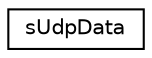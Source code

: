 digraph "Graphical Class Hierarchy"
{
 // LATEX_PDF_SIZE
  edge [fontname="Helvetica",fontsize="10",labelfontname="Helvetica",labelfontsize="10"];
  node [fontname="Helvetica",fontsize="10",shape=record];
  rankdir="LR";
  Node0 [label="sUdpData",height=0.2,width=0.4,color="black", fillcolor="white", style="filled",URL="$structsUdpData.html",tooltip=" "];
}
